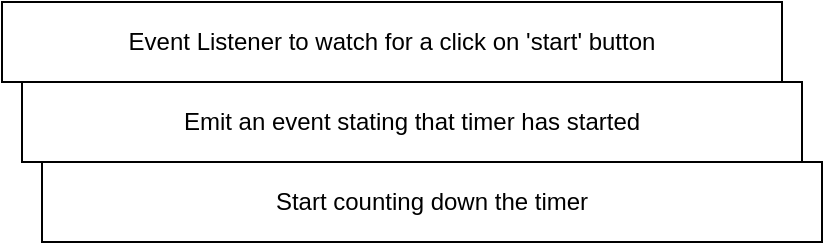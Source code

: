 <mxfile version="15.5.8" type="github"><diagram id="5k370UJEQ2Vip4GgY0lP" name="Page-1"><mxGraphModel dx="782" dy="436" grid="1" gridSize="10" guides="1" tooltips="1" connect="1" arrows="1" fold="1" page="1" pageScale="1" pageWidth="850" pageHeight="1100" math="0" shadow="0"><root><mxCell id="0"/><mxCell id="1" parent="0"/><mxCell id="xxXSGKqWX_Z4R2sAJKBv-1" value="Event Listener to watch for a click on 'start' button" style="rounded=0;whiteSpace=wrap;html=1;" vertex="1" parent="1"><mxGeometry x="200" y="40" width="390" height="40" as="geometry"/></mxCell><mxCell id="xxXSGKqWX_Z4R2sAJKBv-2" value="Emit an event stating that timer has started" style="rounded=0;whiteSpace=wrap;html=1;" vertex="1" parent="1"><mxGeometry x="210" y="80" width="390" height="40" as="geometry"/></mxCell><mxCell id="xxXSGKqWX_Z4R2sAJKBv-3" value="Start counting down the timer" style="rounded=0;whiteSpace=wrap;html=1;" vertex="1" parent="1"><mxGeometry x="220" y="120" width="390" height="40" as="geometry"/></mxCell></root></mxGraphModel></diagram></mxfile>